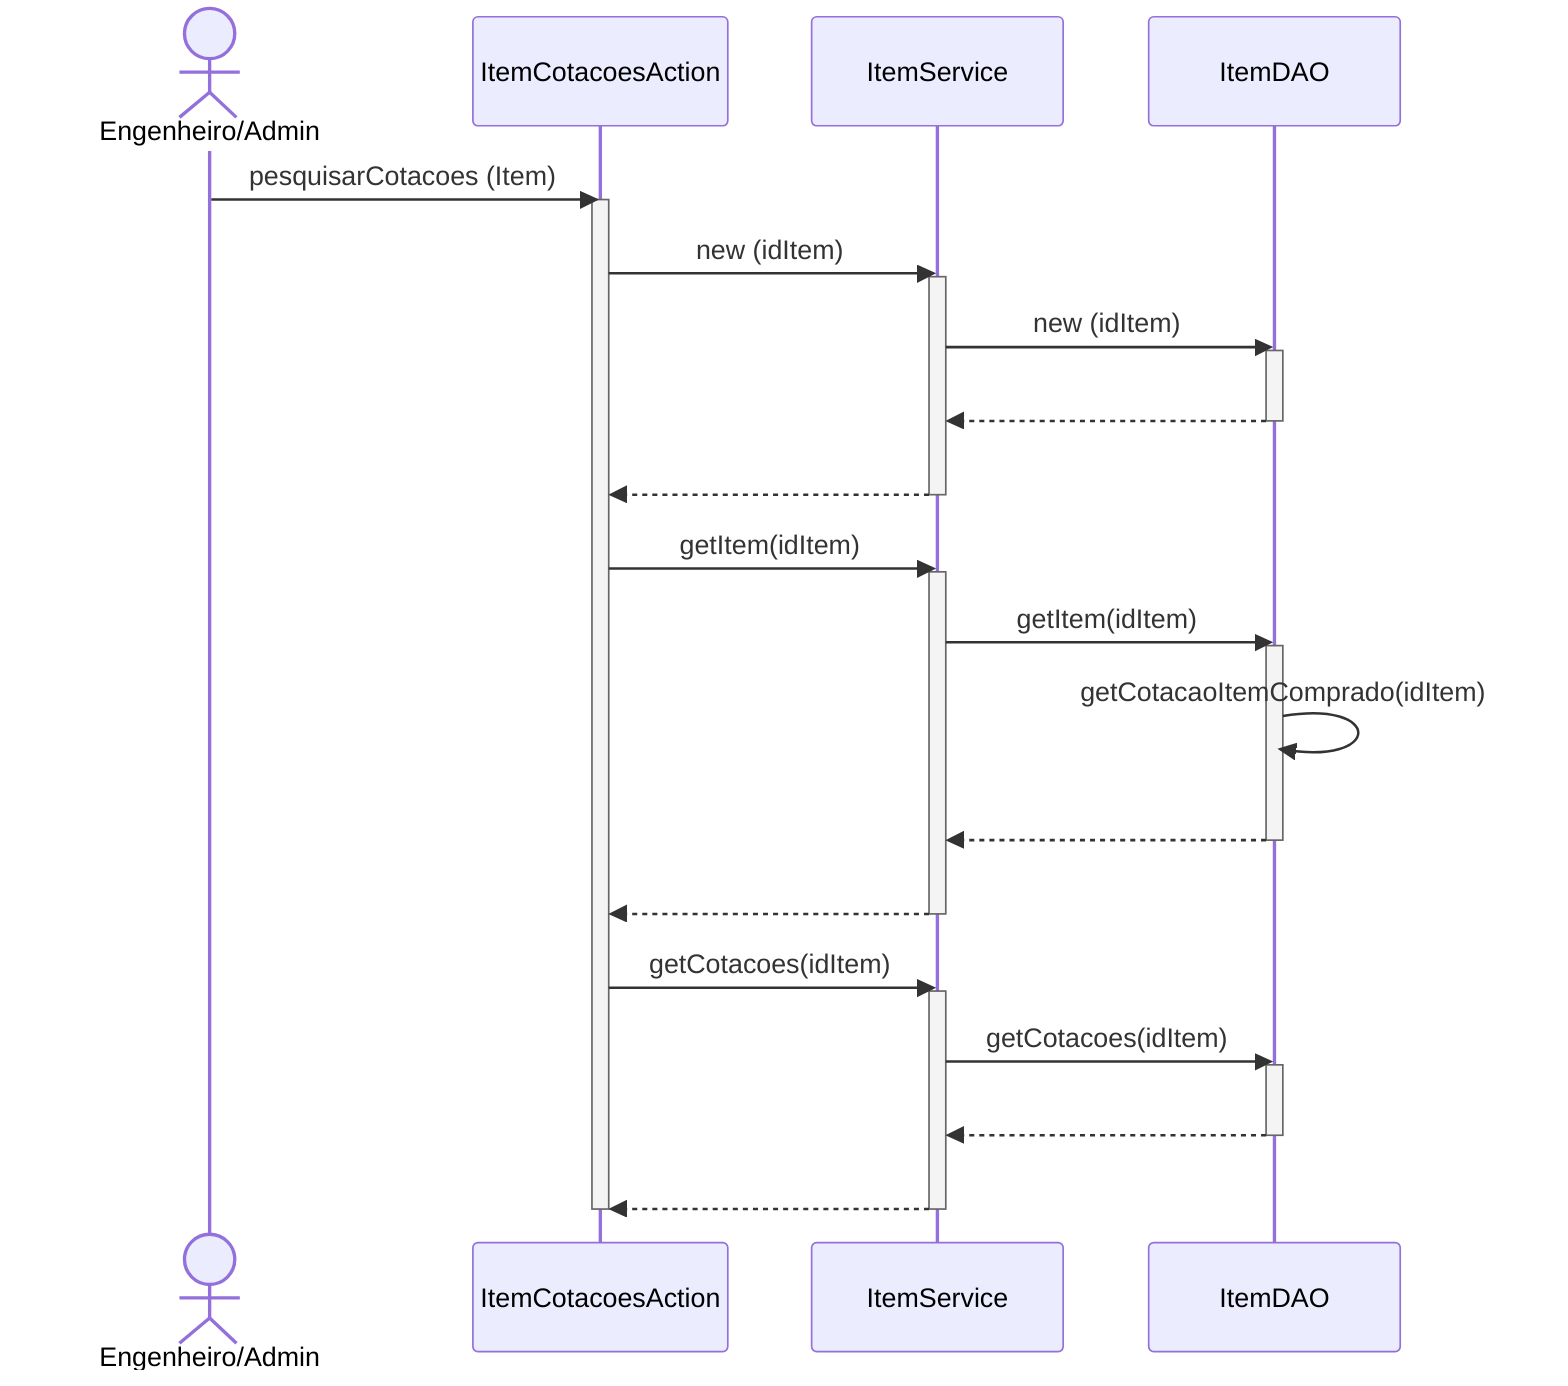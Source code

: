 sequenceDiagram
actor EA as Engenheiro/Admin
EA ->> ItemCotacoesAction : pesquisarCotacoes (Item)
activate ItemCotacoesAction
ItemCotacoesAction ->> ItemService : new (idItem)
activate ItemService
ItemService ->> ItemDAO : new (idItem)
activate ItemDAO
ItemDAO -->> ItemService : #32; 
deactivate ItemDAO
ItemService -->> ItemCotacoesAction : #32; 
deactivate ItemService
ItemCotacoesAction ->> ItemService : getItem(idItem)
activate ItemService
ItemService ->> ItemDAO : getItem(idItem)
activate ItemDAO
ItemDAO ->> ItemDAO : getCotacaoItemComprado(idItem)
ItemDAO -->> ItemService : #32; 
deactivate ItemDAO
ItemService -->> ItemCotacoesAction : #32; 
deactivate ItemService
ItemCotacoesAction ->> ItemService : getCotacoes(idItem)
activate ItemService
ItemService ->> ItemDAO : getCotacoes(idItem)
activate ItemDAO
ItemDAO -->> ItemService : #32; 
deactivate ItemDAO
ItemService -->> ItemCotacoesAction : #32; 
deactivate ItemService
deactivate ItemCotacoesAction
